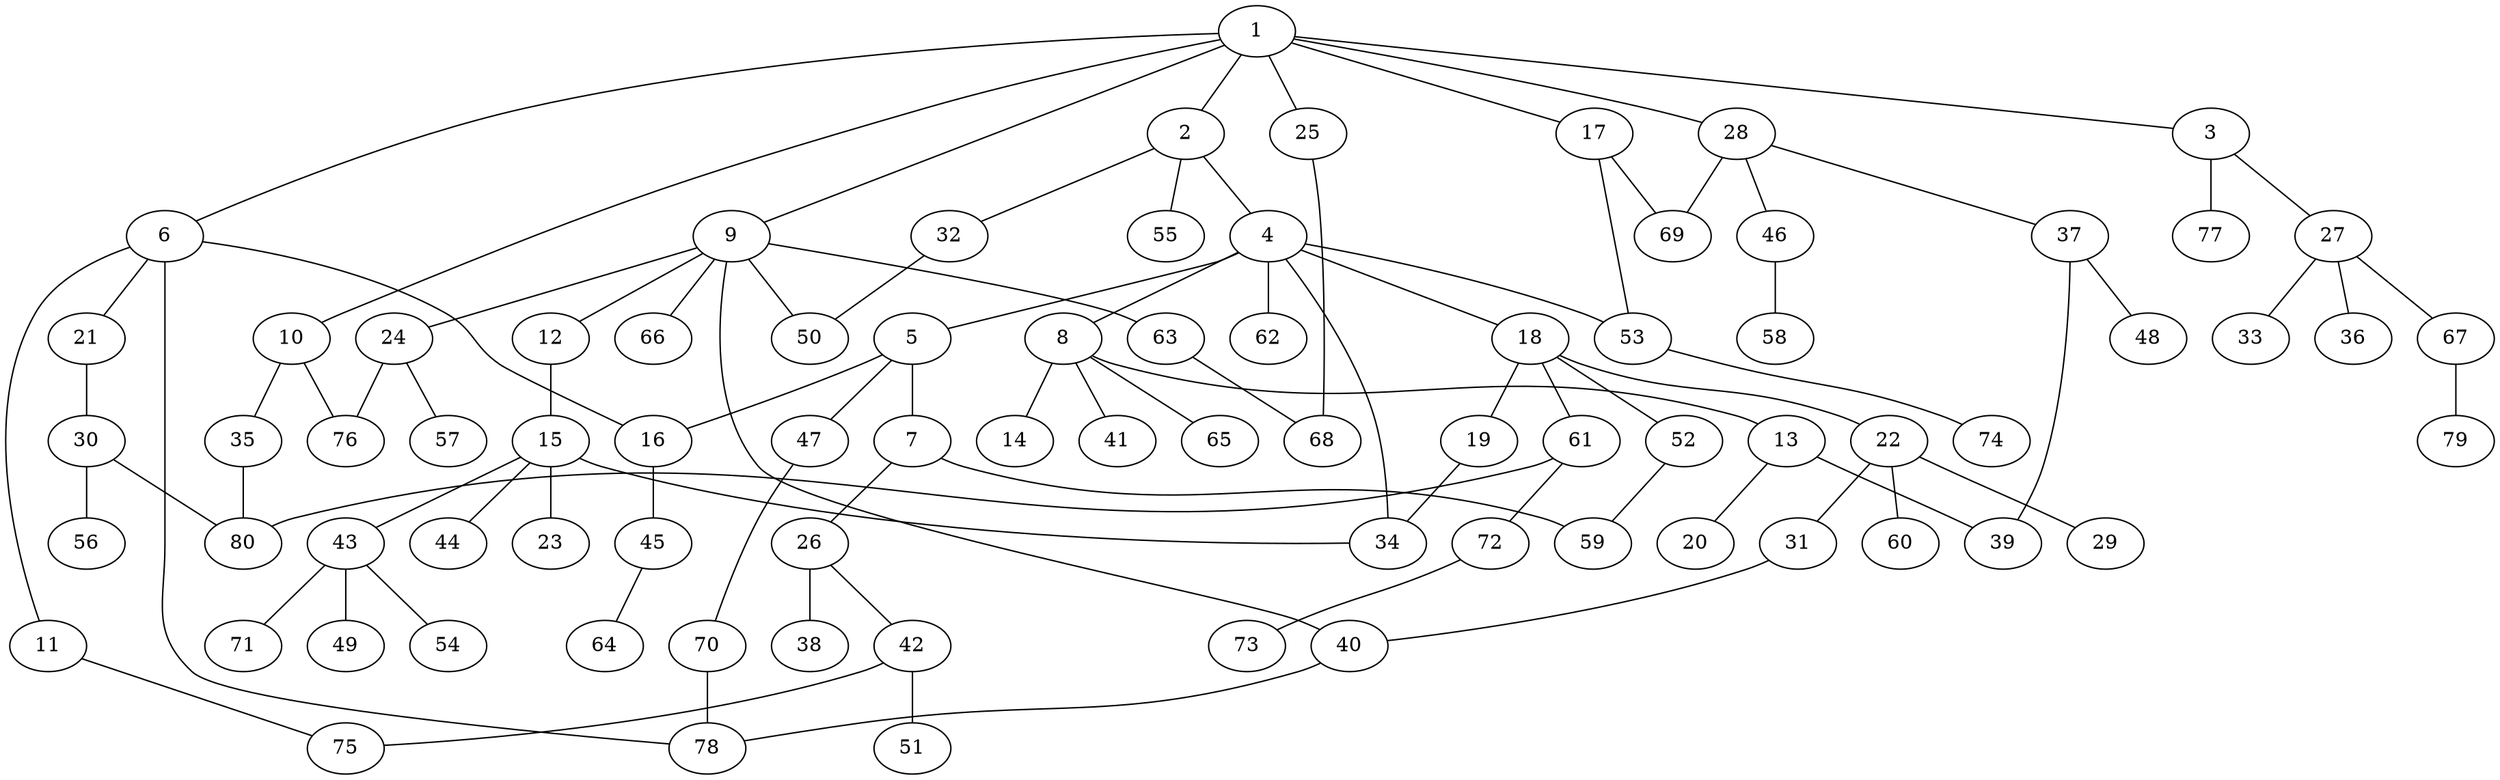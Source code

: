 graph graphname {1--2
1--3
1--6
1--9
1--10
1--17
1--25
1--28
2--4
2--32
2--55
3--27
3--77
4--5
4--8
4--18
4--34
4--53
4--62
5--7
5--16
5--47
6--11
6--16
6--21
6--78
7--26
7--59
8--13
8--14
8--41
8--65
9--12
9--24
9--40
9--50
9--63
9--66
10--35
10--76
11--75
12--15
13--20
13--39
15--23
15--34
15--43
15--44
16--45
17--53
17--69
18--19
18--22
18--52
18--61
19--34
21--30
22--29
22--31
22--60
24--57
24--76
25--68
26--38
26--42
27--33
27--36
27--67
28--37
28--46
28--69
30--56
30--80
31--40
32--50
35--80
37--39
37--48
40--78
42--51
42--75
43--49
43--54
43--71
45--64
46--58
47--70
52--59
53--74
61--72
61--80
63--68
67--79
70--78
72--73
}